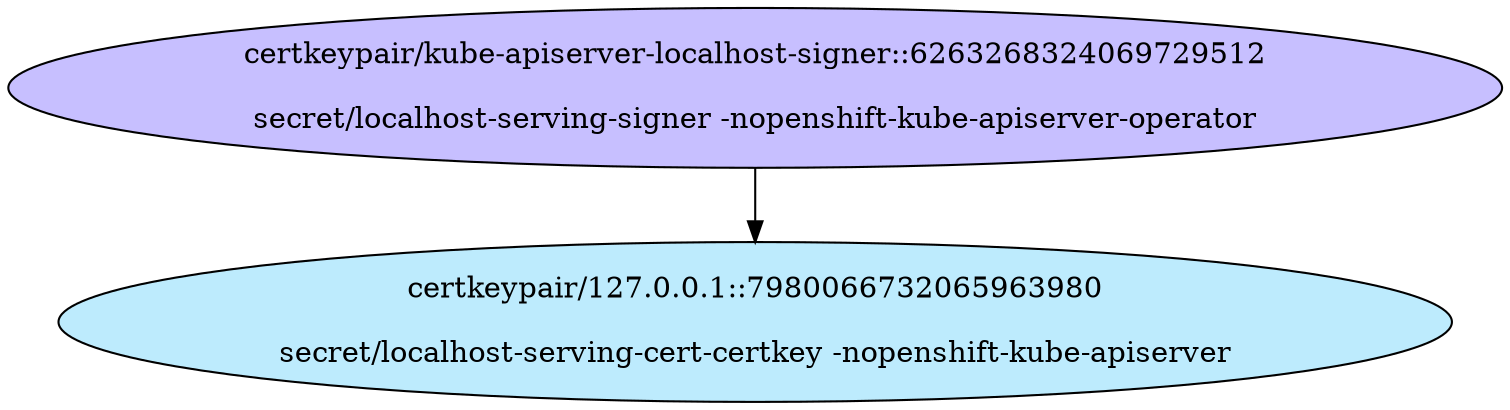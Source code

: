digraph "Local Certificate" {
  // Node definitions.
  0 [
    label="certkeypair/kube-apiserver-localhost-signer::6263268324069729512\n\nsecret/localhost-serving-signer -nopenshift-kube-apiserver-operator\n"
    style=filled
    fillcolor="#c7bfff"
  ];
  8 [
    label="certkeypair/127.0.0.1::7980066732065963980\n\nsecret/localhost-serving-cert-certkey -nopenshift-kube-apiserver\n"
    style=filled
    fillcolor="#bdebfd"
  ];

  // Edge definitions.
  0 -> 8;
}
